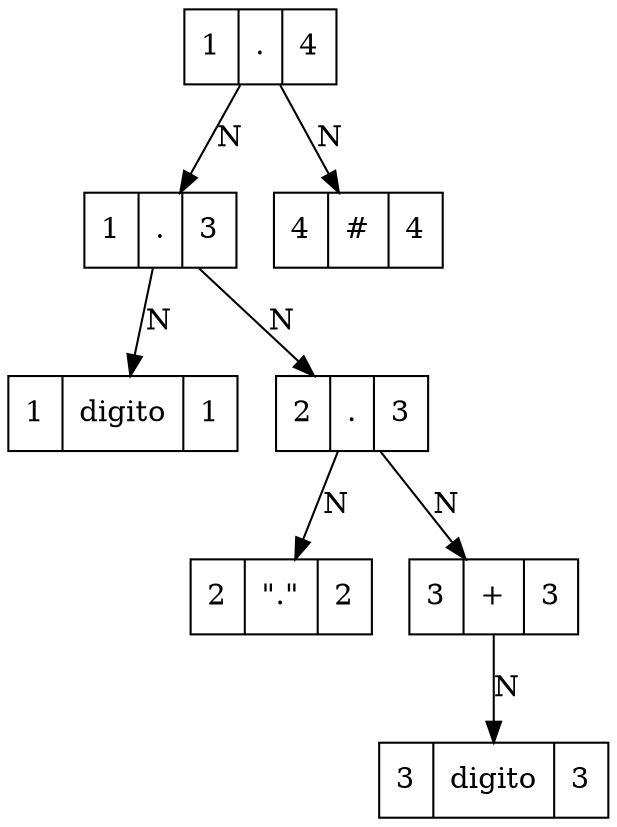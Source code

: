 digraph arbol {
n1[shape="record" label="1| . |4"]
n3[shape="record" label="1| . |3"]
n4[shape="record" label="1| {digito} |1"]
n5[shape="record" label="2| . |3"]
n6[shape="record" label="2| \".\" |2"]
n7[shape="record" label="3| + |3"]
n8[shape="record" label="3| {digito} |3"]
n2[shape="record" label="4| # |4"]

n7-> n8 [label="N"]
n5-> n6 [label="N"]
n5-> n7 [label="N"]
n3-> n4 [label="N"]
n3-> n5 [label="N"]
n1-> n3 [label="N"]
n1-> n2 [label="N"]

}